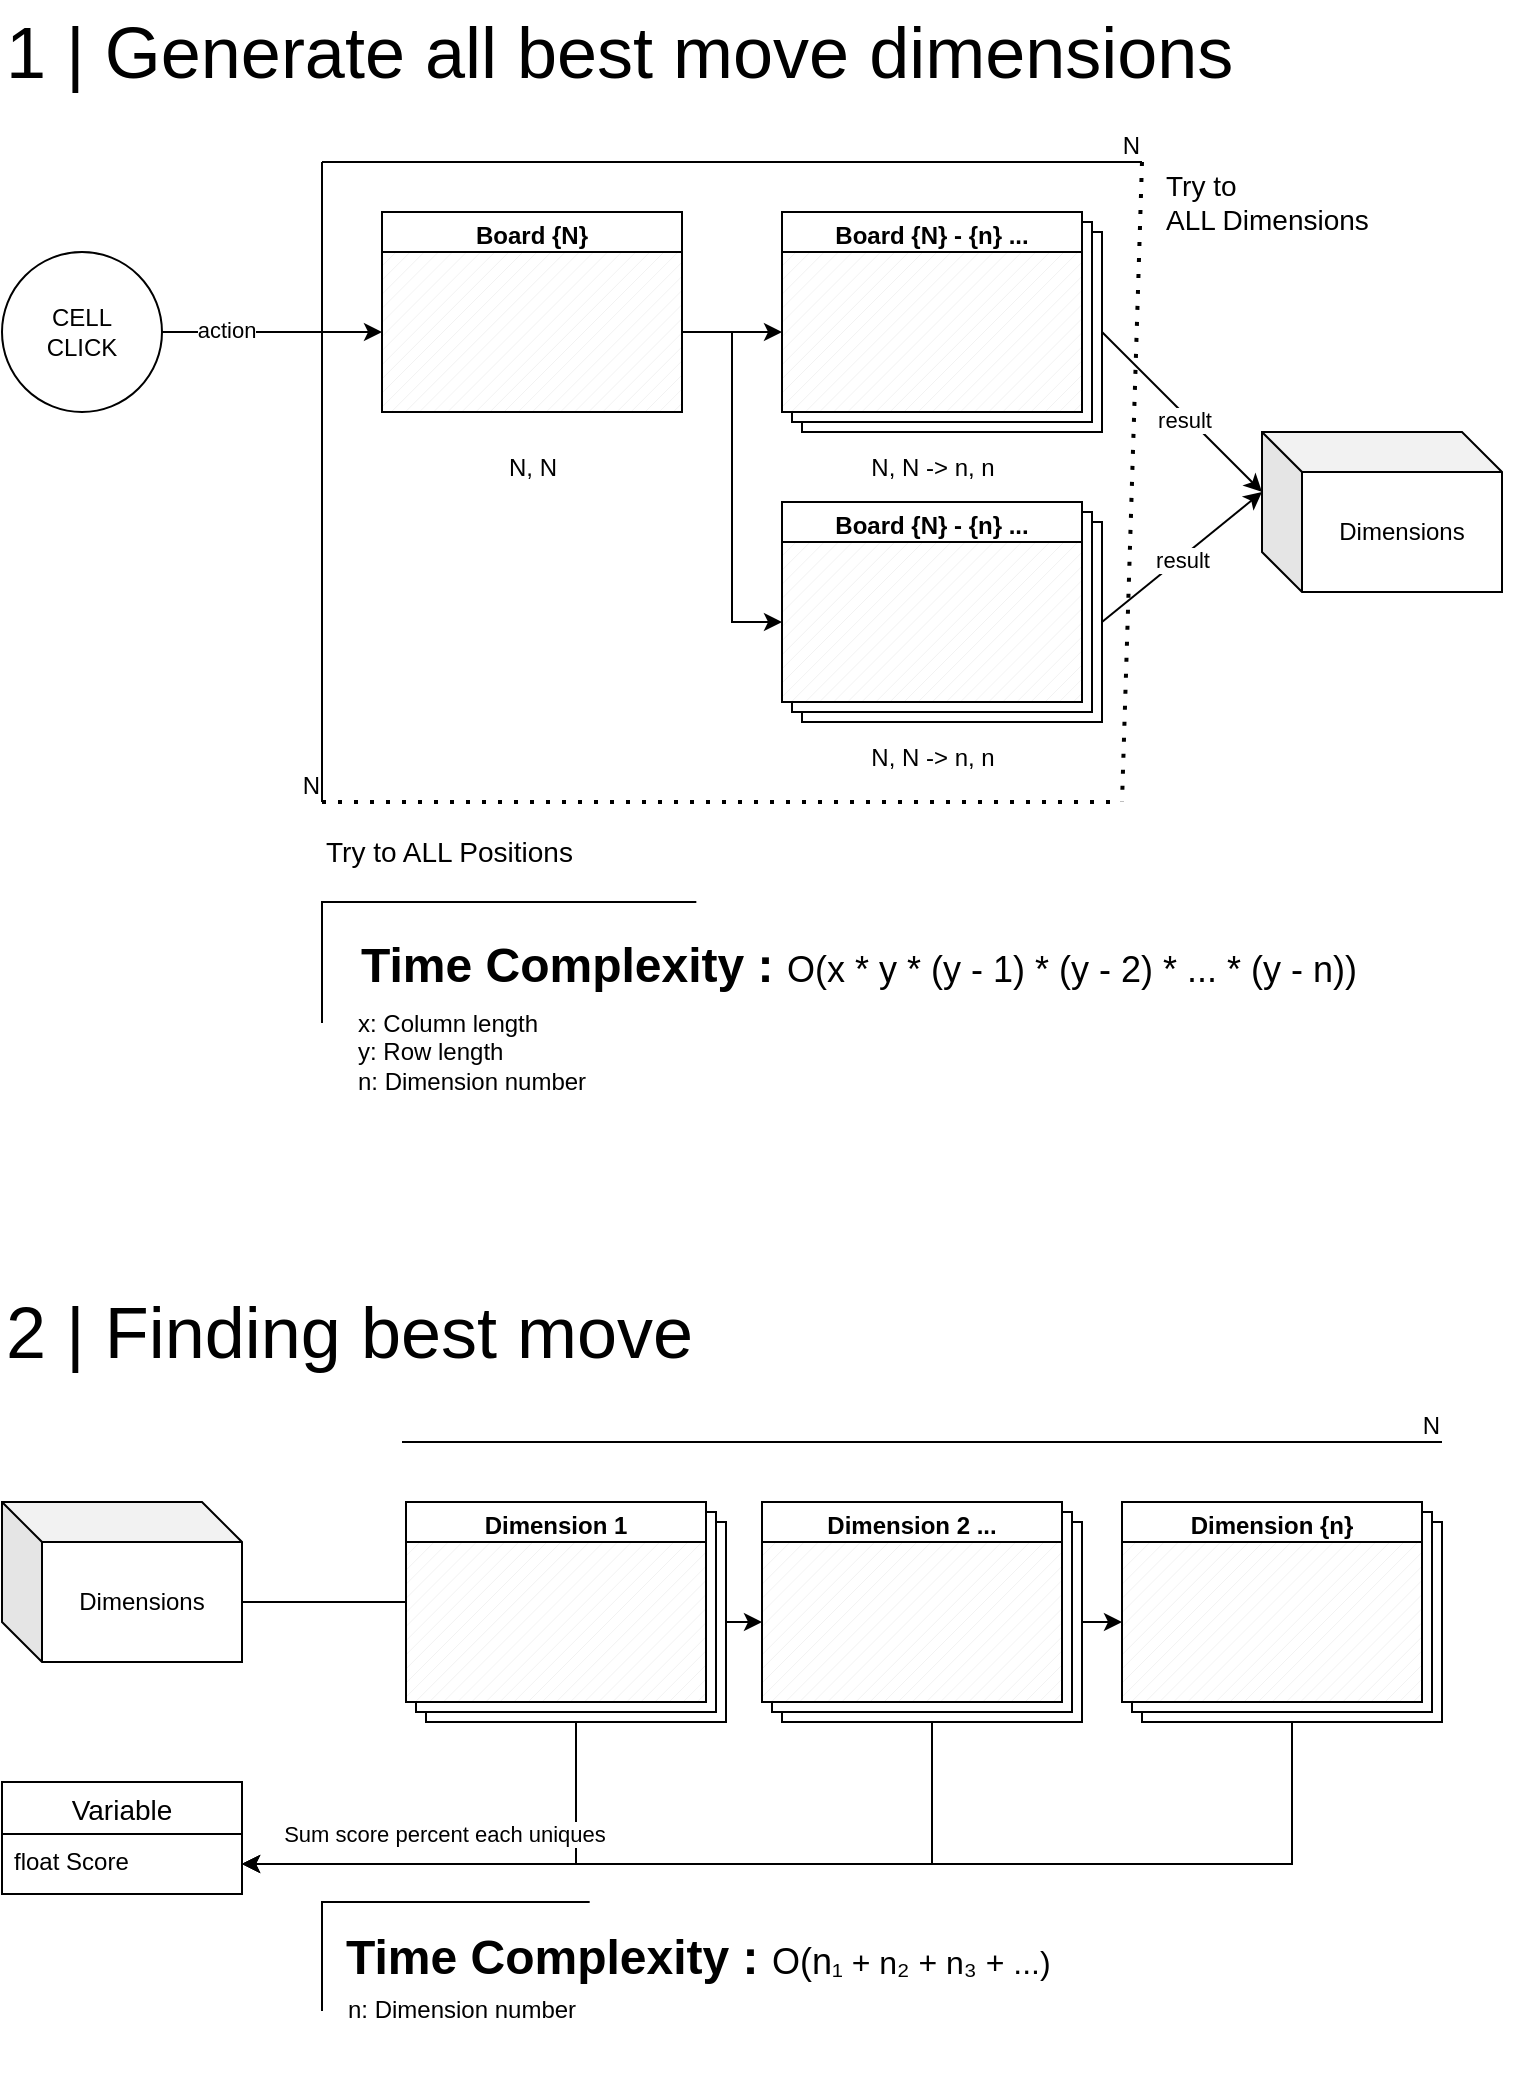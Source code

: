 <mxfile version="26.1.1">
  <diagram name="페이지-1" id="R0_Pb4F0egwYdNqpgsm1">
    <mxGraphModel dx="1186" dy="649" grid="1" gridSize="10" guides="1" tooltips="1" connect="1" arrows="1" fold="1" page="1" pageScale="1" pageWidth="827" pageHeight="1169" math="0" shadow="0">
      <root>
        <mxCell id="0" />
        <mxCell id="1" parent="0" />
        <mxCell id="9k7y4AIrSqq0iL8WYdUw-8" value="" style="group" parent="1" vertex="1" connectable="0">
          <mxGeometry x="430" y="185" width="160" height="110" as="geometry" />
        </mxCell>
        <mxCell id="9k7y4AIrSqq0iL8WYdUw-6" value="" style="verticalLabelPosition=bottom;verticalAlign=top;html=1;shape=mxgraph.basic.layered_rect;dx=10;outlineConnect=0;whiteSpace=wrap;" parent="9k7y4AIrSqq0iL8WYdUw-8" vertex="1">
          <mxGeometry width="160" height="110" as="geometry" />
        </mxCell>
        <mxCell id="9k7y4AIrSqq0iL8WYdUw-1" value="Board {N} - {n} ..." style="swimlane;whiteSpace=wrap;html=1;" parent="9k7y4AIrSqq0iL8WYdUw-8" vertex="1">
          <mxGeometry width="150" height="100" as="geometry" />
        </mxCell>
        <mxCell id="9k7y4AIrSqq0iL8WYdUw-7" value="&lt;br&gt;N, N -&amp;gt; n, n" style="verticalLabelPosition=bottom;verticalAlign=top;html=1;shape=mxgraph.basic.patternFillRect;fillStyle=diag;step=5;fillStrokeWidth=0.2;fillStrokeColor=#dddddd;" parent="9k7y4AIrSqq0iL8WYdUw-1" vertex="1">
          <mxGeometry y="20" width="150" height="80" as="geometry" />
        </mxCell>
        <mxCell id="9k7y4AIrSqq0iL8WYdUw-10" value="CELL&lt;br&gt;CLICK" style="ellipse;whiteSpace=wrap;html=1;aspect=fixed;" parent="1" vertex="1">
          <mxGeometry x="40" y="205" width="80" height="80" as="geometry" />
        </mxCell>
        <mxCell id="9k7y4AIrSqq0iL8WYdUw-11" value="Board {N}" style="swimlane;whiteSpace=wrap;html=1;" parent="1" vertex="1">
          <mxGeometry x="230" y="185" width="150" height="100" as="geometry" />
        </mxCell>
        <mxCell id="9k7y4AIrSqq0iL8WYdUw-12" value="&lt;br&gt;N, N" style="verticalLabelPosition=bottom;verticalAlign=top;html=1;shape=mxgraph.basic.patternFillRect;fillStyle=diag;step=5;fillStrokeWidth=0.2;fillStrokeColor=#dddddd;" parent="9k7y4AIrSqq0iL8WYdUw-11" vertex="1">
          <mxGeometry y="20" width="150" height="80" as="geometry" />
        </mxCell>
        <mxCell id="9k7y4AIrSqq0iL8WYdUw-14" style="edgeStyle=orthogonalEdgeStyle;rounded=0;orthogonalLoop=1;jettySize=auto;html=1;exitX=1;exitY=0.5;exitDx=0;exitDy=0;exitPerimeter=0;entryX=0;entryY=0.5;entryDx=0;entryDy=0;entryPerimeter=0;" parent="1" source="9k7y4AIrSqq0iL8WYdUw-12" target="9k7y4AIrSqq0iL8WYdUw-7" edge="1">
          <mxGeometry relative="1" as="geometry" />
        </mxCell>
        <mxCell id="9k7y4AIrSqq0iL8WYdUw-15" value="" style="group" parent="1" vertex="1" connectable="0">
          <mxGeometry x="430" y="330" width="160" height="110" as="geometry" />
        </mxCell>
        <mxCell id="9k7y4AIrSqq0iL8WYdUw-16" value="" style="verticalLabelPosition=bottom;verticalAlign=top;html=1;shape=mxgraph.basic.layered_rect;dx=10;outlineConnect=0;whiteSpace=wrap;" parent="9k7y4AIrSqq0iL8WYdUw-15" vertex="1">
          <mxGeometry width="160" height="110" as="geometry" />
        </mxCell>
        <mxCell id="9k7y4AIrSqq0iL8WYdUw-17" value="Board {N} - {n} ..." style="swimlane;whiteSpace=wrap;html=1;" parent="9k7y4AIrSqq0iL8WYdUw-15" vertex="1">
          <mxGeometry width="150" height="100" as="geometry" />
        </mxCell>
        <mxCell id="9k7y4AIrSqq0iL8WYdUw-18" value="&lt;br&gt;N, N -&amp;gt; n, n" style="verticalLabelPosition=bottom;verticalAlign=top;html=1;shape=mxgraph.basic.patternFillRect;fillStyle=diag;step=5;fillStrokeWidth=0.2;fillStrokeColor=#dddddd;" parent="9k7y4AIrSqq0iL8WYdUw-17" vertex="1">
          <mxGeometry y="20" width="150" height="80" as="geometry" />
        </mxCell>
        <mxCell id="9k7y4AIrSqq0iL8WYdUw-19" style="edgeStyle=orthogonalEdgeStyle;rounded=0;orthogonalLoop=1;jettySize=auto;html=1;exitX=1;exitY=0.5;exitDx=0;exitDy=0;exitPerimeter=0;entryX=0;entryY=0.5;entryDx=0;entryDy=0;entryPerimeter=0;" parent="1" source="9k7y4AIrSqq0iL8WYdUw-12" target="9k7y4AIrSqq0iL8WYdUw-18" edge="1">
          <mxGeometry relative="1" as="geometry" />
        </mxCell>
        <mxCell id="9k7y4AIrSqq0iL8WYdUw-20" value="" style="endArrow=none;dashed=1;html=1;dashPattern=1 3;strokeWidth=2;rounded=0;" parent="1" edge="1">
          <mxGeometry width="50" height="50" relative="1" as="geometry">
            <mxPoint x="200" y="480" as="sourcePoint" />
            <mxPoint x="600" y="480" as="targetPoint" />
          </mxGeometry>
        </mxCell>
        <mxCell id="9k7y4AIrSqq0iL8WYdUw-21" value="&lt;font style=&quot;font-size: 14px;&quot;&gt;Try to ALL Positions&lt;/font&gt;" style="text;html=1;align=left;verticalAlign=middle;whiteSpace=wrap;rounded=0;" parent="1" vertex="1">
          <mxGeometry x="200" y="490" width="200" height="30" as="geometry" />
        </mxCell>
        <mxCell id="9k7y4AIrSqq0iL8WYdUw-22" value="" style="endArrow=none;html=1;rounded=0;" parent="1" edge="1">
          <mxGeometry relative="1" as="geometry">
            <mxPoint x="200" y="160" as="sourcePoint" />
            <mxPoint x="610" y="160" as="targetPoint" />
          </mxGeometry>
        </mxCell>
        <mxCell id="9k7y4AIrSqq0iL8WYdUw-23" value="N" style="resizable=0;html=1;whiteSpace=wrap;align=right;verticalAlign=bottom;" parent="9k7y4AIrSqq0iL8WYdUw-22" connectable="0" vertex="1">
          <mxGeometry x="1" relative="1" as="geometry" />
        </mxCell>
        <mxCell id="9k7y4AIrSqq0iL8WYdUw-24" value="" style="endArrow=none;html=1;rounded=0;" parent="1" edge="1">
          <mxGeometry relative="1" as="geometry">
            <mxPoint x="200" y="160" as="sourcePoint" />
            <mxPoint x="200" y="480" as="targetPoint" />
          </mxGeometry>
        </mxCell>
        <mxCell id="9k7y4AIrSqq0iL8WYdUw-25" value="N" style="resizable=0;html=1;whiteSpace=wrap;align=right;verticalAlign=bottom;" parent="9k7y4AIrSqq0iL8WYdUw-24" connectable="0" vertex="1">
          <mxGeometry x="1" relative="1" as="geometry" />
        </mxCell>
        <mxCell id="9k7y4AIrSqq0iL8WYdUw-26" value="&lt;font style=&quot;font-size: 14px;&quot;&gt;Try to &lt;br&gt;ALL Dimensions&lt;/font&gt;" style="text;html=1;align=left;verticalAlign=middle;whiteSpace=wrap;rounded=0;" parent="1" vertex="1">
          <mxGeometry x="620" y="160" width="110" height="40" as="geometry" />
        </mxCell>
        <mxCell id="9k7y4AIrSqq0iL8WYdUw-27" value="" style="endArrow=none;dashed=1;html=1;dashPattern=1 3;strokeWidth=2;rounded=0;" parent="1" edge="1">
          <mxGeometry width="50" height="50" relative="1" as="geometry">
            <mxPoint x="610" y="160" as="sourcePoint" />
            <mxPoint x="600" y="480" as="targetPoint" />
          </mxGeometry>
        </mxCell>
        <mxCell id="9k7y4AIrSqq0iL8WYdUw-30" style="edgeStyle=orthogonalEdgeStyle;rounded=0;orthogonalLoop=1;jettySize=auto;html=1;exitX=1;exitY=0.5;exitDx=0;exitDy=0;entryX=0;entryY=0.5;entryDx=0;entryDy=0;entryPerimeter=0;" parent="1" source="9k7y4AIrSqq0iL8WYdUw-10" target="9k7y4AIrSqq0iL8WYdUw-12" edge="1">
          <mxGeometry relative="1" as="geometry" />
        </mxCell>
        <mxCell id="9k7y4AIrSqq0iL8WYdUw-45" value="action" style="edgeLabel;html=1;align=center;verticalAlign=middle;resizable=0;points=[];" parent="9k7y4AIrSqq0iL8WYdUw-30" vertex="1" connectable="0">
          <mxGeometry x="-0.418" y="1" relative="1" as="geometry">
            <mxPoint as="offset" />
          </mxGeometry>
        </mxCell>
        <mxCell id="9k7y4AIrSqq0iL8WYdUw-36" value="&lt;font style=&quot;font-size: 36px; background-color: light-dark(transparent, rgb(255, 86, 35));&quot;&gt;1 | Generate all best move dimensions&lt;/font&gt;" style="text;html=1;align=left;verticalAlign=middle;whiteSpace=wrap;rounded=0;fillColor=light-dark(transparent,#000000);strokeColor=light-dark(transparent,#FF1616);" parent="1" vertex="1">
          <mxGeometry x="40" y="80" width="760" height="50" as="geometry" />
        </mxCell>
        <mxCell id="9k7y4AIrSqq0iL8WYdUw-37" value="&lt;font style=&quot;font-size: 36px; background-color: light-dark(transparent, rgb(255, 40, 7));&quot;&gt;2 | Finding best move&lt;/font&gt;" style="text;html=1;align=left;verticalAlign=middle;whiteSpace=wrap;rounded=0;fillColor=light-dark(transparent,#000000);strokeColor=light-dark(transparent,#FF0000);" parent="1" vertex="1">
          <mxGeometry x="40" y="720" width="760" height="50" as="geometry" />
        </mxCell>
        <mxCell id="9k7y4AIrSqq0iL8WYdUw-40" value="Dimensions" style="shape=cube;whiteSpace=wrap;html=1;boundedLbl=1;backgroundOutline=1;darkOpacity=0.05;darkOpacity2=0.1;" parent="1" vertex="1">
          <mxGeometry x="670" y="295" width="120" height="80" as="geometry" />
        </mxCell>
        <mxCell id="9k7y4AIrSqq0iL8WYdUw-41" value="" style="endArrow=classic;html=1;rounded=0;exitX=0;exitY=0;exitDx=160;exitDy=60;exitPerimeter=0;entryX=0;entryY=0;entryDx=0;entryDy=30;entryPerimeter=0;" parent="1" source="9k7y4AIrSqq0iL8WYdUw-6" target="9k7y4AIrSqq0iL8WYdUw-40" edge="1">
          <mxGeometry width="50" height="50" relative="1" as="geometry">
            <mxPoint x="680" y="470" as="sourcePoint" />
            <mxPoint x="730" y="420" as="targetPoint" />
          </mxGeometry>
        </mxCell>
        <mxCell id="9k7y4AIrSqq0iL8WYdUw-44" value="result" style="edgeLabel;html=1;align=center;verticalAlign=middle;resizable=0;points=[];" parent="9k7y4AIrSqq0iL8WYdUw-41" vertex="1" connectable="0">
          <mxGeometry x="0.062" y="-2" relative="1" as="geometry">
            <mxPoint as="offset" />
          </mxGeometry>
        </mxCell>
        <mxCell id="9k7y4AIrSqq0iL8WYdUw-42" value="" style="endArrow=classic;html=1;rounded=0;exitX=0;exitY=0;exitDx=160;exitDy=60;exitPerimeter=0;entryX=0;entryY=0;entryDx=0;entryDy=30;entryPerimeter=0;" parent="1" source="9k7y4AIrSqq0iL8WYdUw-16" target="9k7y4AIrSqq0iL8WYdUw-40" edge="1">
          <mxGeometry width="50" height="50" relative="1" as="geometry">
            <mxPoint x="630" y="375" as="sourcePoint" />
            <mxPoint x="704" y="451" as="targetPoint" />
          </mxGeometry>
        </mxCell>
        <mxCell id="9k7y4AIrSqq0iL8WYdUw-43" value="result" style="edgeLabel;html=1;align=center;verticalAlign=middle;resizable=0;points=[];" parent="9k7y4AIrSqq0iL8WYdUw-42" vertex="1" connectable="0">
          <mxGeometry x="-0.018" y="-1" relative="1" as="geometry">
            <mxPoint as="offset" />
          </mxGeometry>
        </mxCell>
        <mxCell id="9k7y4AIrSqq0iL8WYdUw-46" value="Dimensions" style="shape=cube;whiteSpace=wrap;html=1;boundedLbl=1;backgroundOutline=1;darkOpacity=0.05;darkOpacity2=0.1;" parent="1" vertex="1">
          <mxGeometry x="40" y="830" width="120" height="80" as="geometry" />
        </mxCell>
        <mxCell id="9k7y4AIrSqq0iL8WYdUw-50" value="" style="group" parent="1" vertex="1" connectable="0">
          <mxGeometry x="420" y="830" width="160" height="110" as="geometry" />
        </mxCell>
        <mxCell id="9k7y4AIrSqq0iL8WYdUw-51" value="" style="verticalLabelPosition=bottom;verticalAlign=top;html=1;shape=mxgraph.basic.layered_rect;dx=10;outlineConnect=0;whiteSpace=wrap;" parent="9k7y4AIrSqq0iL8WYdUw-50" vertex="1">
          <mxGeometry width="160" height="110" as="geometry" />
        </mxCell>
        <mxCell id="9k7y4AIrSqq0iL8WYdUw-52" value="Dimension 2 ..." style="swimlane;whiteSpace=wrap;html=1;" parent="9k7y4AIrSqq0iL8WYdUw-50" vertex="1">
          <mxGeometry width="150" height="100" as="geometry" />
        </mxCell>
        <mxCell id="9k7y4AIrSqq0iL8WYdUw-53" value="" style="verticalLabelPosition=bottom;verticalAlign=top;html=1;shape=mxgraph.basic.patternFillRect;fillStyle=diag;step=5;fillStrokeWidth=0.2;fillStrokeColor=#dddddd;" parent="9k7y4AIrSqq0iL8WYdUw-52" vertex="1">
          <mxGeometry y="20" width="150" height="80" as="geometry" />
        </mxCell>
        <mxCell id="9k7y4AIrSqq0iL8WYdUw-55" style="edgeStyle=orthogonalEdgeStyle;rounded=0;orthogonalLoop=1;jettySize=auto;html=1;exitX=0;exitY=0;exitDx=120;exitDy=50;exitPerimeter=0;entryX=0;entryY=0.5;entryDx=0;entryDy=0;entryPerimeter=0;" parent="1" source="9k7y4AIrSqq0iL8WYdUw-46" target="9k7y4AIrSqq0iL8WYdUw-53" edge="1">
          <mxGeometry relative="1" as="geometry" />
        </mxCell>
        <mxCell id="9k7y4AIrSqq0iL8WYdUw-56" value="" style="group" parent="1" vertex="1" connectable="0">
          <mxGeometry x="242" y="830" width="160" height="110" as="geometry" />
        </mxCell>
        <mxCell id="9k7y4AIrSqq0iL8WYdUw-57" value="" style="verticalLabelPosition=bottom;verticalAlign=top;html=1;shape=mxgraph.basic.layered_rect;dx=10;outlineConnect=0;whiteSpace=wrap;" parent="9k7y4AIrSqq0iL8WYdUw-56" vertex="1">
          <mxGeometry width="160" height="110" as="geometry" />
        </mxCell>
        <mxCell id="9k7y4AIrSqq0iL8WYdUw-58" value="Dimension 1" style="swimlane;whiteSpace=wrap;html=1;" parent="9k7y4AIrSqq0iL8WYdUw-56" vertex="1">
          <mxGeometry width="150" height="100" as="geometry" />
        </mxCell>
        <mxCell id="9k7y4AIrSqq0iL8WYdUw-59" value="" style="verticalLabelPosition=bottom;verticalAlign=top;html=1;shape=mxgraph.basic.patternFillRect;fillStyle=diag;step=5;fillStrokeWidth=0.2;fillStrokeColor=#dddddd;" parent="9k7y4AIrSqq0iL8WYdUw-58" vertex="1">
          <mxGeometry y="20" width="150" height="80" as="geometry" />
        </mxCell>
        <mxCell id="9k7y4AIrSqq0iL8WYdUw-60" value="" style="group" parent="1" vertex="1" connectable="0">
          <mxGeometry x="600" y="830" width="160" height="110" as="geometry" />
        </mxCell>
        <mxCell id="9k7y4AIrSqq0iL8WYdUw-61" value="" style="verticalLabelPosition=bottom;verticalAlign=top;html=1;shape=mxgraph.basic.layered_rect;dx=10;outlineConnect=0;whiteSpace=wrap;" parent="9k7y4AIrSqq0iL8WYdUw-60" vertex="1">
          <mxGeometry width="160" height="110" as="geometry" />
        </mxCell>
        <mxCell id="9k7y4AIrSqq0iL8WYdUw-62" value="Dimension {n}" style="swimlane;whiteSpace=wrap;html=1;" parent="9k7y4AIrSqq0iL8WYdUw-60" vertex="1">
          <mxGeometry width="150" height="100" as="geometry" />
        </mxCell>
        <mxCell id="9k7y4AIrSqq0iL8WYdUw-63" value="" style="verticalLabelPosition=bottom;verticalAlign=top;html=1;shape=mxgraph.basic.patternFillRect;fillStyle=diag;step=5;fillStrokeWidth=0.2;fillStrokeColor=#dddddd;" parent="9k7y4AIrSqq0iL8WYdUw-62" vertex="1">
          <mxGeometry y="20" width="150" height="80" as="geometry" />
        </mxCell>
        <mxCell id="9k7y4AIrSqq0iL8WYdUw-64" style="edgeStyle=orthogonalEdgeStyle;rounded=0;orthogonalLoop=1;jettySize=auto;html=1;exitX=0;exitY=0;exitDx=160;exitDy=60;exitPerimeter=0;entryX=0;entryY=0.5;entryDx=0;entryDy=0;entryPerimeter=0;" parent="1" source="9k7y4AIrSqq0iL8WYdUw-51" target="9k7y4AIrSqq0iL8WYdUw-63" edge="1">
          <mxGeometry relative="1" as="geometry" />
        </mxCell>
        <mxCell id="9k7y4AIrSqq0iL8WYdUw-66" value="Variable" style="swimlane;fontStyle=0;childLayout=stackLayout;horizontal=1;startSize=26;horizontalStack=0;resizeParent=1;resizeParentMax=0;resizeLast=0;collapsible=1;marginBottom=0;align=center;fontSize=14;" parent="1" vertex="1">
          <mxGeometry x="40" y="970" width="120" height="56" as="geometry" />
        </mxCell>
        <mxCell id="9k7y4AIrSqq0iL8WYdUw-67" value="float Score" style="text;strokeColor=none;fillColor=none;spacingLeft=4;spacingRight=4;overflow=hidden;rotatable=0;points=[[0,0.5],[1,0.5]];portConstraint=eastwest;fontSize=12;whiteSpace=wrap;html=1;" parent="9k7y4AIrSqq0iL8WYdUw-66" vertex="1">
          <mxGeometry y="26" width="120" height="30" as="geometry" />
        </mxCell>
        <mxCell id="9k7y4AIrSqq0iL8WYdUw-74" value="" style="group" parent="1" vertex="1" connectable="0">
          <mxGeometry x="200" y="530" width="560" height="100" as="geometry" />
        </mxCell>
        <mxCell id="9k7y4AIrSqq0iL8WYdUw-33" value="&lt;h1 style=&quot;margin-top: 0px;&quot;&gt;&lt;font face=&quot;Arial, sans-serif&quot;&gt;Time Complexity :&amp;nbsp;&lt;/font&gt;&lt;span style=&quot;background-color: transparent; color: light-dark(rgb(0, 0, 0), rgb(255, 255, 255)); font-weight: normal;&quot;&gt;&lt;font style=&quot;font-size: 18px;&quot;&gt;O(x * y * (y - 1) * (y - 2) * ... * (y - n))&lt;/font&gt;&lt;/span&gt;&lt;/h1&gt;" style="text;html=1;align=center;verticalAlign=middle;whiteSpace=wrap;rounded=0;" parent="9k7y4AIrSqq0iL8WYdUw-74" vertex="1">
          <mxGeometry width="536.667" height="80" as="geometry" />
        </mxCell>
        <mxCell id="9k7y4AIrSqq0iL8WYdUw-34" value="" style="shape=partialRectangle;whiteSpace=wrap;html=1;bottom=0;right=0;fillColor=none;" parent="9k7y4AIrSqq0iL8WYdUw-74" vertex="1">
          <mxGeometry width="186.667" height="60" as="geometry" />
        </mxCell>
        <mxCell id="9k7y4AIrSqq0iL8WYdUw-35" value="x: Column length&lt;br&gt;y: Row length&lt;br&gt;n: Dimension number" style="text;html=1;align=left;verticalAlign=middle;whiteSpace=wrap;rounded=0;" parent="9k7y4AIrSqq0iL8WYdUw-74" vertex="1">
          <mxGeometry x="15.556" y="50" width="544.444" height="50" as="geometry" />
        </mxCell>
        <mxCell id="9k7y4AIrSqq0iL8WYdUw-75" value="" style="group" parent="1" vertex="1" connectable="0">
          <mxGeometry x="200" y="1030" width="400" height="90" as="geometry" />
        </mxCell>
        <mxCell id="9k7y4AIrSqq0iL8WYdUw-71" value="&lt;h1 style=&quot;margin-top: 0px;&quot;&gt;&lt;font face=&quot;Arial, sans-serif&quot;&gt;Time Complexity : &lt;span style=&quot;font-weight: normal;&quot;&gt;&lt;font style=&quot;font-size: 18px;&quot;&gt;O(n&lt;/font&gt;&lt;/span&gt;&lt;/font&gt;&lt;span style=&quot;font-weight: normal;&quot;&gt;&lt;font size=&quot;3&quot;&gt;₁&lt;font face=&quot;Arial, sans-serif&quot;&gt;&amp;nbsp;+ n&lt;/font&gt;₂&lt;font face=&quot;Arial, sans-serif&quot;&gt;&amp;nbsp;+ n&lt;/font&gt;₃&lt;/font&gt;&lt;/span&gt;&lt;font face=&quot;Arial, sans-serif&quot;&gt;&lt;span style=&quot;font-weight: normal;&quot;&gt;&lt;font size=&quot;3&quot;&gt;&amp;nbsp;+ ...)&lt;/font&gt;&lt;/span&gt;&amp;nbsp;&lt;/font&gt;&lt;/h1&gt;" style="text;html=1;align=center;verticalAlign=middle;whiteSpace=wrap;rounded=0;" parent="9k7y4AIrSqq0iL8WYdUw-75" vertex="1">
          <mxGeometry width="383.333" height="72" as="geometry" />
        </mxCell>
        <mxCell id="9k7y4AIrSqq0iL8WYdUw-72" value="" style="shape=partialRectangle;whiteSpace=wrap;html=1;bottom=0;right=0;fillColor=none;" parent="9k7y4AIrSqq0iL8WYdUw-75" vertex="1">
          <mxGeometry width="133.333" height="54.0" as="geometry" />
        </mxCell>
        <mxCell id="9k7y4AIrSqq0iL8WYdUw-73" value="n: Dimension number" style="text;html=1;align=left;verticalAlign=middle;whiteSpace=wrap;rounded=0;" parent="9k7y4AIrSqq0iL8WYdUw-75" vertex="1">
          <mxGeometry x="11.115" y="45" width="388.885" height="18" as="geometry" />
        </mxCell>
        <mxCell id="9k7y4AIrSqq0iL8WYdUw-76" style="edgeStyle=orthogonalEdgeStyle;rounded=0;orthogonalLoop=1;jettySize=auto;html=1;exitX=0;exitY=0;exitDx=85;exitDy=110;exitPerimeter=0;entryX=1;entryY=0.5;entryDx=0;entryDy=0;" parent="1" source="9k7y4AIrSqq0iL8WYdUw-57" target="9k7y4AIrSqq0iL8WYdUw-67" edge="1">
          <mxGeometry relative="1" as="geometry" />
        </mxCell>
        <mxCell id="9k7y4AIrSqq0iL8WYdUw-77" style="edgeStyle=orthogonalEdgeStyle;rounded=0;orthogonalLoop=1;jettySize=auto;html=1;exitX=0;exitY=0;exitDx=85;exitDy=110;exitPerimeter=0;entryX=1;entryY=0.5;entryDx=0;entryDy=0;" parent="1" source="9k7y4AIrSqq0iL8WYdUw-51" target="9k7y4AIrSqq0iL8WYdUw-67" edge="1">
          <mxGeometry relative="1" as="geometry" />
        </mxCell>
        <mxCell id="9k7y4AIrSqq0iL8WYdUw-78" style="edgeStyle=orthogonalEdgeStyle;rounded=0;orthogonalLoop=1;jettySize=auto;html=1;exitX=0;exitY=0;exitDx=85;exitDy=110;exitPerimeter=0;entryX=1;entryY=0.5;entryDx=0;entryDy=0;" parent="1" source="9k7y4AIrSqq0iL8WYdUw-61" target="9k7y4AIrSqq0iL8WYdUw-67" edge="1">
          <mxGeometry relative="1" as="geometry" />
        </mxCell>
        <mxCell id="9k7y4AIrSqq0iL8WYdUw-79" value="Sum score percent each uniques" style="edgeLabel;html=1;align=center;verticalAlign=middle;resizable=0;points=[];" parent="9k7y4AIrSqq0iL8WYdUw-78" vertex="1" connectable="0">
          <mxGeometry x="0.781" y="-5" relative="1" as="geometry">
            <mxPoint x="35" y="-10" as="offset" />
          </mxGeometry>
        </mxCell>
        <mxCell id="9k7y4AIrSqq0iL8WYdUw-81" value="" style="endArrow=none;html=1;rounded=0;" parent="1" edge="1">
          <mxGeometry relative="1" as="geometry">
            <mxPoint x="240" y="800" as="sourcePoint" />
            <mxPoint x="760" y="800" as="targetPoint" />
          </mxGeometry>
        </mxCell>
        <mxCell id="9k7y4AIrSqq0iL8WYdUw-82" value="N" style="resizable=0;html=1;whiteSpace=wrap;align=right;verticalAlign=bottom;" parent="9k7y4AIrSqq0iL8WYdUw-81" connectable="0" vertex="1">
          <mxGeometry x="1" relative="1" as="geometry" />
        </mxCell>
      </root>
    </mxGraphModel>
  </diagram>
</mxfile>

